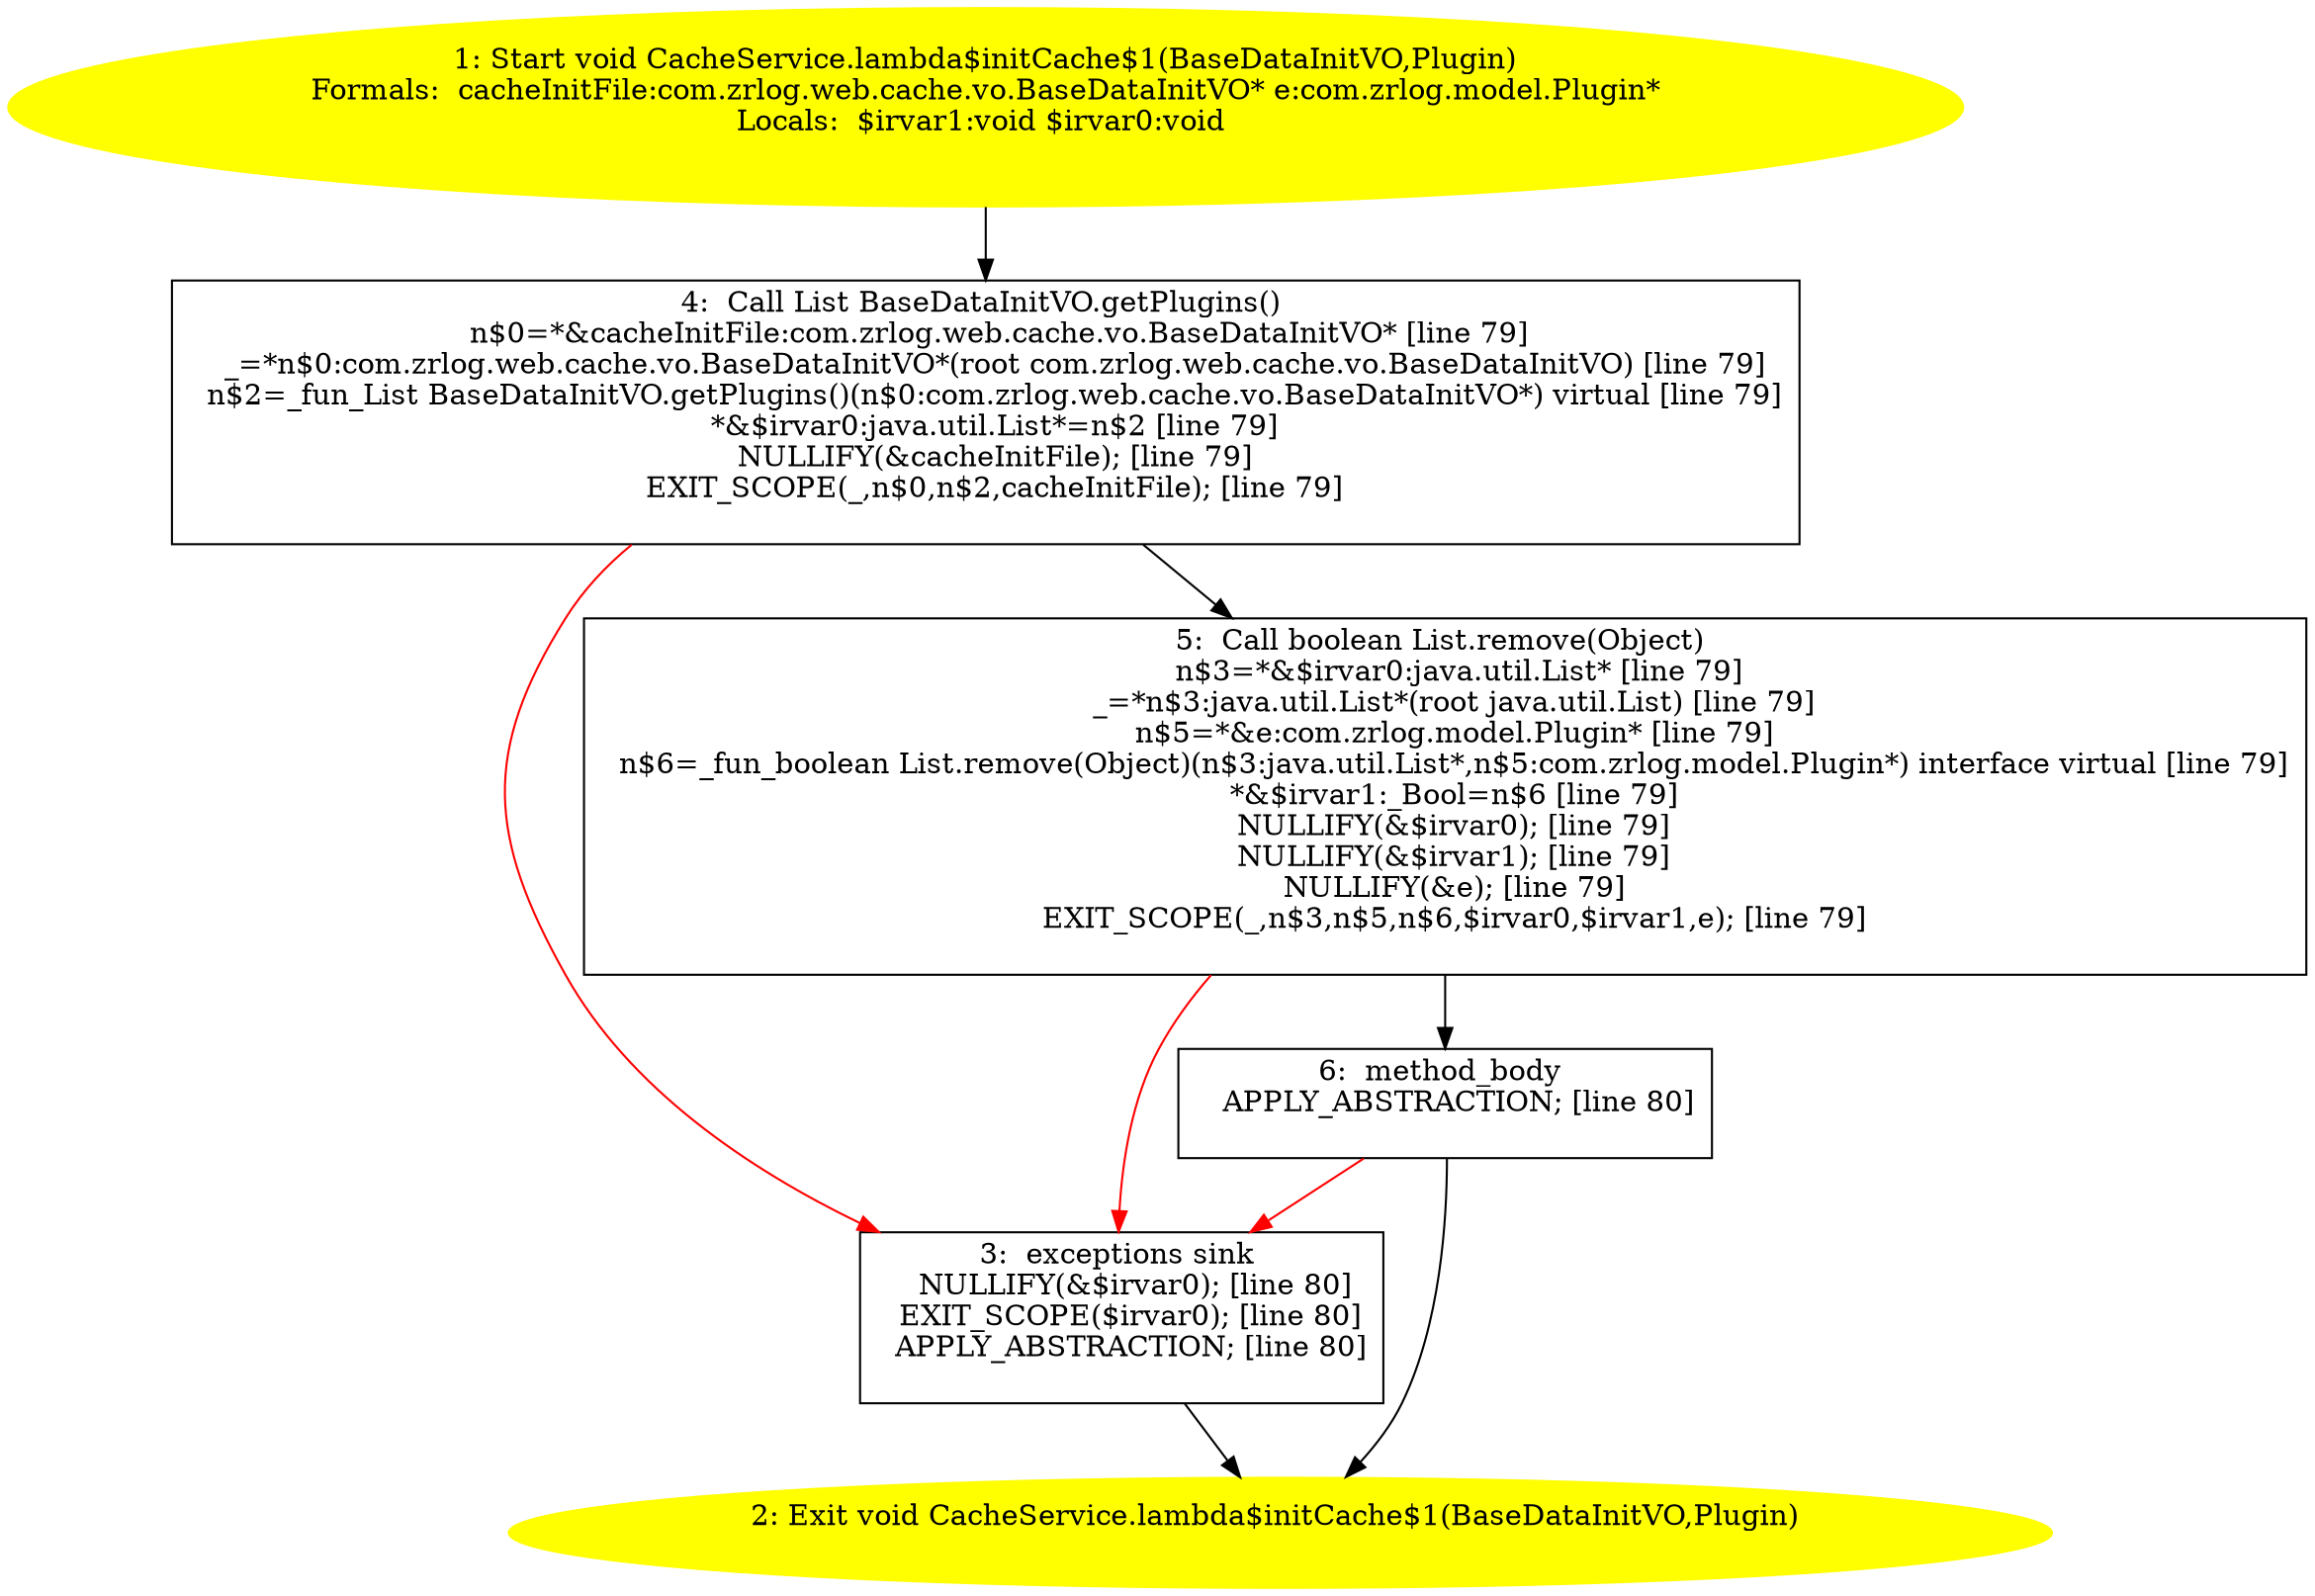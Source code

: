 /* @generated */
digraph cfg {
"com.zrlog.web.cache.CacheService.lambda$initCache$1(com.zrlog.web.cache.vo.BaseDataInitVO,com.zrlog..db1054a6dfb937c602492037774b3505_1" [label="1: Start void CacheService.lambda$initCache$1(BaseDataInitVO,Plugin)\nFormals:  cacheInitFile:com.zrlog.web.cache.vo.BaseDataInitVO* e:com.zrlog.model.Plugin*\nLocals:  $irvar1:void $irvar0:void \n  " color=yellow style=filled]
	

	 "com.zrlog.web.cache.CacheService.lambda$initCache$1(com.zrlog.web.cache.vo.BaseDataInitVO,com.zrlog..db1054a6dfb937c602492037774b3505_1" -> "com.zrlog.web.cache.CacheService.lambda$initCache$1(com.zrlog.web.cache.vo.BaseDataInitVO,com.zrlog..db1054a6dfb937c602492037774b3505_4" ;
"com.zrlog.web.cache.CacheService.lambda$initCache$1(com.zrlog.web.cache.vo.BaseDataInitVO,com.zrlog..db1054a6dfb937c602492037774b3505_2" [label="2: Exit void CacheService.lambda$initCache$1(BaseDataInitVO,Plugin) \n  " color=yellow style=filled]
	

"com.zrlog.web.cache.CacheService.lambda$initCache$1(com.zrlog.web.cache.vo.BaseDataInitVO,com.zrlog..db1054a6dfb937c602492037774b3505_3" [label="3:  exceptions sink \n   NULLIFY(&$irvar0); [line 80]\n  EXIT_SCOPE($irvar0); [line 80]\n  APPLY_ABSTRACTION; [line 80]\n " shape="box"]
	

	 "com.zrlog.web.cache.CacheService.lambda$initCache$1(com.zrlog.web.cache.vo.BaseDataInitVO,com.zrlog..db1054a6dfb937c602492037774b3505_3" -> "com.zrlog.web.cache.CacheService.lambda$initCache$1(com.zrlog.web.cache.vo.BaseDataInitVO,com.zrlog..db1054a6dfb937c602492037774b3505_2" ;
"com.zrlog.web.cache.CacheService.lambda$initCache$1(com.zrlog.web.cache.vo.BaseDataInitVO,com.zrlog..db1054a6dfb937c602492037774b3505_4" [label="4:  Call List BaseDataInitVO.getPlugins() \n   n$0=*&cacheInitFile:com.zrlog.web.cache.vo.BaseDataInitVO* [line 79]\n  _=*n$0:com.zrlog.web.cache.vo.BaseDataInitVO*(root com.zrlog.web.cache.vo.BaseDataInitVO) [line 79]\n  n$2=_fun_List BaseDataInitVO.getPlugins()(n$0:com.zrlog.web.cache.vo.BaseDataInitVO*) virtual [line 79]\n  *&$irvar0:java.util.List*=n$2 [line 79]\n  NULLIFY(&cacheInitFile); [line 79]\n  EXIT_SCOPE(_,n$0,n$2,cacheInitFile); [line 79]\n " shape="box"]
	

	 "com.zrlog.web.cache.CacheService.lambda$initCache$1(com.zrlog.web.cache.vo.BaseDataInitVO,com.zrlog..db1054a6dfb937c602492037774b3505_4" -> "com.zrlog.web.cache.CacheService.lambda$initCache$1(com.zrlog.web.cache.vo.BaseDataInitVO,com.zrlog..db1054a6dfb937c602492037774b3505_5" ;
	 "com.zrlog.web.cache.CacheService.lambda$initCache$1(com.zrlog.web.cache.vo.BaseDataInitVO,com.zrlog..db1054a6dfb937c602492037774b3505_4" -> "com.zrlog.web.cache.CacheService.lambda$initCache$1(com.zrlog.web.cache.vo.BaseDataInitVO,com.zrlog..db1054a6dfb937c602492037774b3505_3" [color="red" ];
"com.zrlog.web.cache.CacheService.lambda$initCache$1(com.zrlog.web.cache.vo.BaseDataInitVO,com.zrlog..db1054a6dfb937c602492037774b3505_5" [label="5:  Call boolean List.remove(Object) \n   n$3=*&$irvar0:java.util.List* [line 79]\n  _=*n$3:java.util.List*(root java.util.List) [line 79]\n  n$5=*&e:com.zrlog.model.Plugin* [line 79]\n  n$6=_fun_boolean List.remove(Object)(n$3:java.util.List*,n$5:com.zrlog.model.Plugin*) interface virtual [line 79]\n  *&$irvar1:_Bool=n$6 [line 79]\n  NULLIFY(&$irvar0); [line 79]\n  NULLIFY(&$irvar1); [line 79]\n  NULLIFY(&e); [line 79]\n  EXIT_SCOPE(_,n$3,n$5,n$6,$irvar0,$irvar1,e); [line 79]\n " shape="box"]
	

	 "com.zrlog.web.cache.CacheService.lambda$initCache$1(com.zrlog.web.cache.vo.BaseDataInitVO,com.zrlog..db1054a6dfb937c602492037774b3505_5" -> "com.zrlog.web.cache.CacheService.lambda$initCache$1(com.zrlog.web.cache.vo.BaseDataInitVO,com.zrlog..db1054a6dfb937c602492037774b3505_6" ;
	 "com.zrlog.web.cache.CacheService.lambda$initCache$1(com.zrlog.web.cache.vo.BaseDataInitVO,com.zrlog..db1054a6dfb937c602492037774b3505_5" -> "com.zrlog.web.cache.CacheService.lambda$initCache$1(com.zrlog.web.cache.vo.BaseDataInitVO,com.zrlog..db1054a6dfb937c602492037774b3505_3" [color="red" ];
"com.zrlog.web.cache.CacheService.lambda$initCache$1(com.zrlog.web.cache.vo.BaseDataInitVO,com.zrlog..db1054a6dfb937c602492037774b3505_6" [label="6:  method_body \n   APPLY_ABSTRACTION; [line 80]\n " shape="box"]
	

	 "com.zrlog.web.cache.CacheService.lambda$initCache$1(com.zrlog.web.cache.vo.BaseDataInitVO,com.zrlog..db1054a6dfb937c602492037774b3505_6" -> "com.zrlog.web.cache.CacheService.lambda$initCache$1(com.zrlog.web.cache.vo.BaseDataInitVO,com.zrlog..db1054a6dfb937c602492037774b3505_2" ;
	 "com.zrlog.web.cache.CacheService.lambda$initCache$1(com.zrlog.web.cache.vo.BaseDataInitVO,com.zrlog..db1054a6dfb937c602492037774b3505_6" -> "com.zrlog.web.cache.CacheService.lambda$initCache$1(com.zrlog.web.cache.vo.BaseDataInitVO,com.zrlog..db1054a6dfb937c602492037774b3505_3" [color="red" ];
}
